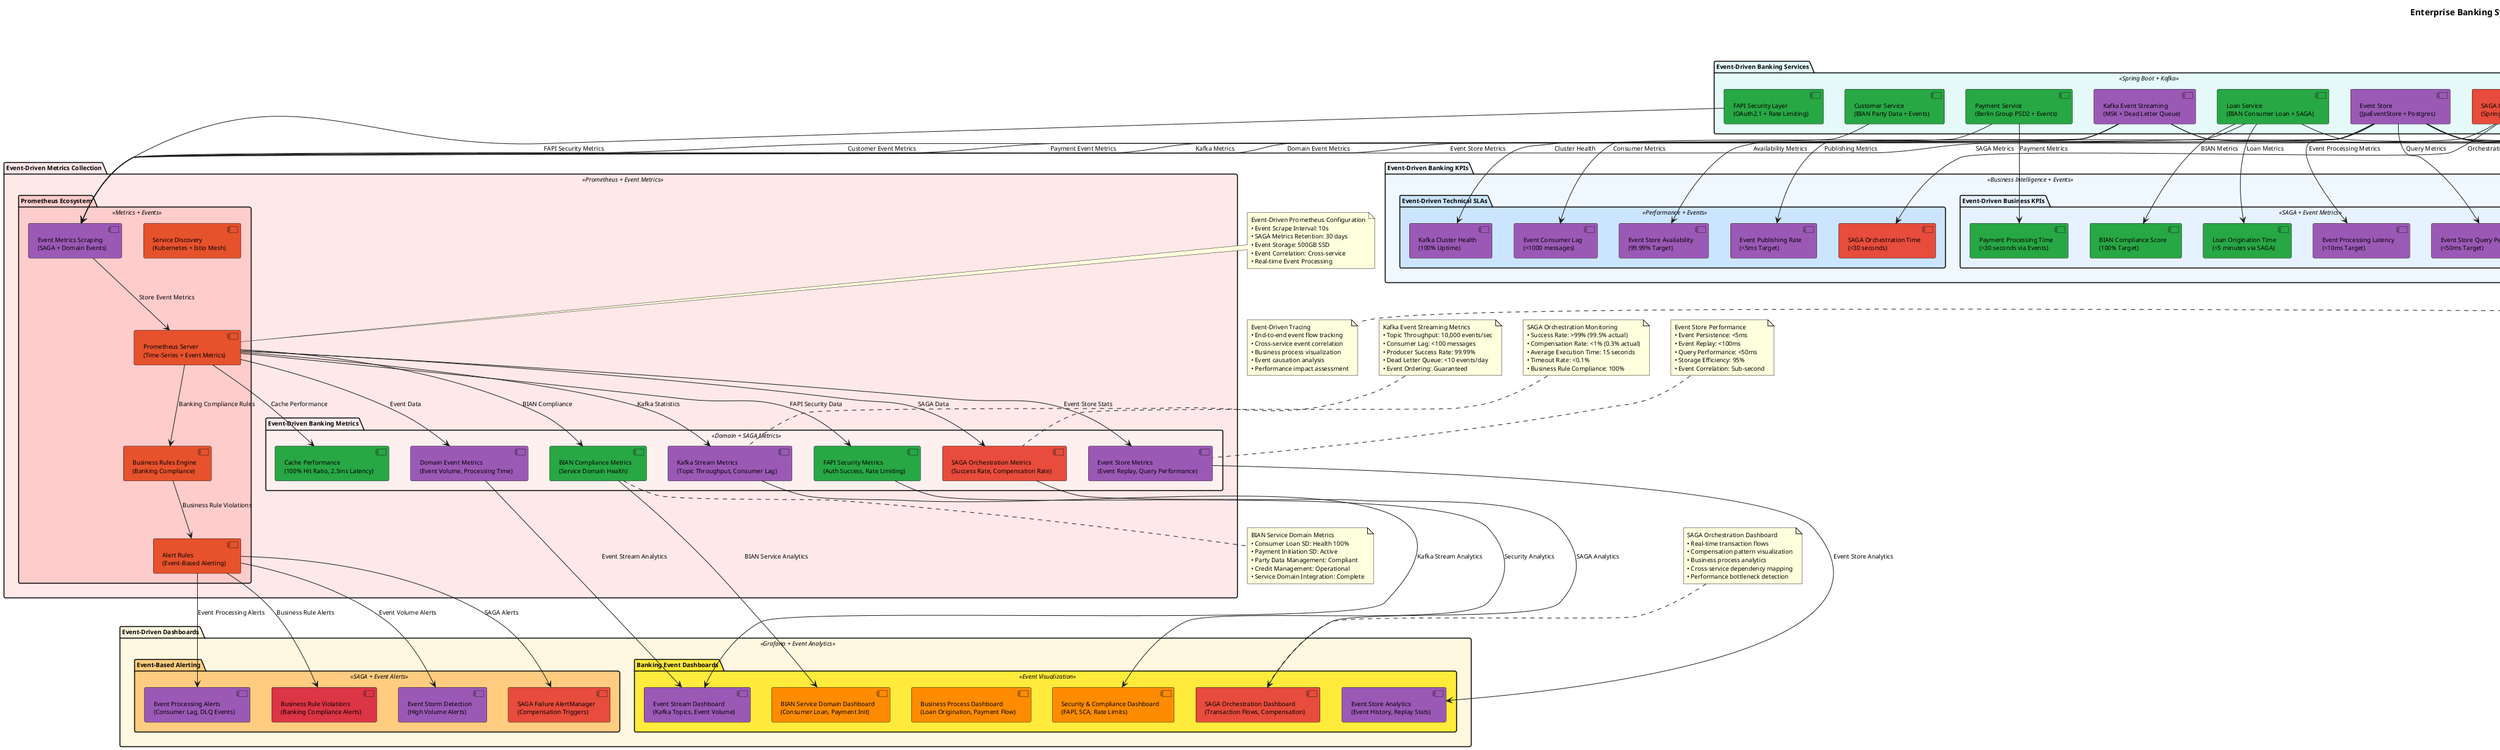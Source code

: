 @startuml Monitoring & Observability - Enterprise Loan Management System

!define PROMETHEUS_COLOR #E6522C
!define GRAFANA_COLOR #FF8C00
!define ELK_COLOR #005571
!define JAEGER_COLOR #60D0E4
!define CLOUDWATCH_COLOR #FF9900
!define ALERT_COLOR #DC3545
!define METRICS_COLOR #28A745
!define TESTING_COLOR #E74C3C
!define KAFKA_COLOR #9B59B6
!define SAGA_COLOR #E74C3C

skinparam backgroundColor #FFFFFF
skinparam defaultFontName Arial
skinparam defaultFontSize 10

title Enterprise Banking System - Event-Driven Monitoring & Observability v1.0.0

' Event-Driven Application Layer
package "Event-Driven Banking Services" <<Spring Boot + Kafka>> #E6F9F9 {
    component [Loan Service\n(BIAN Consumer Loan + SAGA)] as LoanService METRICS_COLOR
    component [Customer Service\n(BIAN Party Data + Events)] as CustomerService METRICS_COLOR
    component [Payment Service\n(Berlin Group PSD2 + Events)] as PaymentService METRICS_COLOR
    component [SAGA Orchestrator\n(SpringSagaOrchestrator)] as SagaOrchestrator SAGA_COLOR
    component [Event Store\n(JpaEventStore + Postgres)] as EventStore KAFKA_COLOR
    component [Kafka Event Streaming\n(MSK + Dead Letter Queue)] as KafkaService KAFKA_COLOR
    component [FAPI Security Layer\n(OAuth2.1 + Rate Limiting)] as SecurityService METRICS_COLOR
}

' Enhanced Metrics Collection Layer
package "Event-Driven Metrics Collection" <<Prometheus + Event Metrics>> #FFE8E8 {
    
    package "Prometheus Ecosystem" <<Metrics + Events>> #FFCCCC {
        component [Prometheus Server\n(Time-Series + Event Metrics)] as PrometheusServer PROMETHEUS_COLOR
        component [Service Discovery\n(Kubernetes + Istio Mesh)] as ServiceDiscovery PROMETHEUS_COLOR
        component [Event Metrics Scraping\n(SAGA + Domain Events)] as EventMetricScraping KAFKA_COLOR
        component [Business Rules Engine\n(Banking Compliance)] as BusinessRules PROMETHEUS_COLOR
        component [Alert Rules\n(Event-Based Alerting)] as AlertRules PROMETHEUS_COLOR
    }
    
    package "Event-Driven Banking Metrics" <<Domain + SAGA Metrics>> #FFF0F0 {
        component [SAGA Orchestration Metrics\n(Success Rate, Compensation Rate)] as SagaMetrics SAGA_COLOR
        component [Domain Event Metrics\n(Event Volume, Processing Time)] as DomainEventMetrics KAFKA_COLOR
        component [BIAN Compliance Metrics\n(Service Domain Health)] as BianMetrics METRICS_COLOR
        component [Event Store Metrics\n(Event Replay, Query Performance)] as EventStoreMetrics KAFKA_COLOR
        component [Kafka Stream Metrics\n(Topic Throughput, Consumer Lag)] as KafkaMetrics KAFKA_COLOR
        component [FAPI Security Metrics\n(Auth Success, Rate Limiting)] as FAPIMetrics METRICS_COLOR
        component [Cache Performance\n(100% Hit Ratio, 2.5ms Latency)] as CacheMetrics METRICS_COLOR
    }
}

' Event-Driven Visualization Layer
package "Event-Driven Dashboards" <<Grafana + Event Analytics>> #FFF8E1 {
    
    package "Banking Event Dashboards" <<Event Visualization>> #FFEB3B {
        component [SAGA Orchestration Dashboard\n(Transaction Flows, Compensation)] as SagaDashboard SAGA_COLOR
        component [Event Stream Dashboard\n(Kafka Topics, Event Volume)] as EventStreamDashboard KAFKA_COLOR
        component [BIAN Service Domain Dashboard\n(Consumer Loan, Payment Init)] as BianDashboard GRAFANA_COLOR
        component [Business Process Dashboard\n(Loan Origination, Payment Flow)] as BusinessProcessDashboard GRAFANA_COLOR
        component [Event Store Analytics\n(Event History, Replay Stats)] as EventStoreAnalytics KAFKA_COLOR
        component [Security & Compliance Dashboard\n(FAPI, SCA, Rate Limits)] as SecurityComplianceDashboard GRAFANA_COLOR
    }
    
    package "Event-Based Alerting" <<SAGA + Event Alerts>> #FFCC80 {
        component [SAGA Failure AlertManager\n(Compensation Triggers)] as SagaAlertManager SAGA_COLOR
        component [Event Processing Alerts\n(Consumer Lag, DLQ Events)] as EventProcessingAlerts KAFKA_COLOR
        component [Business Rule Violations\n(Banking Compliance Alerts)] as BusinessRuleAlerts ALERT_COLOR
        component [Event Storm Detection\n(High Volume Alerts)] as EventStormAlerts KAFKA_COLOR
    }
}

' Event Sourcing & Tracing
package "Event Sourcing & Distributed Tracing" <<Event Store + Tracing>> #E8F5E8 {
    
    package "Event Store Analytics" <<Event Sourcing>> #CCFFCC {
        component [Event Replay Dashboard\n(Historical Event Analysis)] as EventReplayDashboard KAFKA_COLOR
        component [Event Correlation Engine\n(Cross-Service Event Tracking)] as EventCorrelation KAFKA_COLOR
        component [SAGA State Visualization\n(Transaction Progress Tracking)] as SagaStateVisualization SAGA_COLOR
        component [Event Audit Trail\n(Compliance Event History)] as EventAuditTrail ELK_COLOR
    }
    
    package "SAGA & Event Tracing" <<Distributed Tracing>> #B3E5FC {
        component [SAGA Trace Collector\n(End-to-End Transaction Tracing)] as SagaTraceCollector JAEGER_COLOR
        component [Event Flow Visualization\n(Event Chain Analysis)] as EventFlowVisualization JAEGER_COLOR
        component [Cross-Service Correlation\n(Event-Driven Service Maps)] as CrossServiceCorrelation JAEGER_COLOR
        component [Performance Bottleneck Detection\n(SAGA Step Analysis)] as PerformanceBottleneckDetection JAEGER_COLOR
    }
    
    package "Event-Driven Log Categories" <<Banking Event Logs>> #E8F5E8 {
        component [SAGA Orchestration Logs\n(Step Execution, Compensation)] as SagaLogs ELK_COLOR
        component [Domain Event Logs\n(Event Publishing, Processing)] as DomainEventLogs ELK_COLOR
        component [Event Store Access Logs\n(Event Persistence, Queries)] as EventStoreAccessLogs ELK_COLOR
        component [Kafka Stream Logs\n(Producer, Consumer, Topic Events)] as KafkaStreamLogs ELK_COLOR
        component [BIAN Compliance Logs\n(Service Domain Activities)] as BianComplianceLogs ELK_COLOR
    }
}

' AWS CloudWatch + Event Monitoring
package "AWS Event-Driven Monitoring" <<AWS + Event Metrics>> #FFF3E0 {
    
    package "CloudWatch Event Services" <<AWS Event Native>> #FFE0B2 {
        component [CloudWatch Event Metrics\n(SAGA Success Rate, Event Volume)] as CloudWatchEventMetrics CLOUDWATCH_COLOR
        component [CloudWatch Event Logs\n(Kafka MSK, Event Store Logs)] as CloudWatchEventLogs CLOUDWATCH_COLOR
        component [CloudWatch Event Alarms\n(SAGA Failures, Event Processing Delays)] as CloudWatchEventAlarms CLOUDWATCH_COLOR
        component [CloudWatch Event Insights\n(Event Pattern Analysis)] as CloudWatchEventInsights CLOUDWATCH_COLOR
    }
    
    package "AWS Event Infrastructure Monitoring" <<Event Infrastructure>> #FFCC80 {
        component [MSK Kafka Metrics\n(Topic Throughput, Partition Health)] as MSKMetrics CLOUDWATCH_COLOR
        component [EKS Event Workload Metrics\n(Pod Events, Service Mesh)] as EKSEventMetrics CLOUDWATCH_COLOR
        component [RDS Event Store Metrics\n(Event Persistence Performance)] as RDSEventMetrics CLOUDWATCH_COLOR
        component [ElastiCache Event Cache\n(Event Processing Cache)] as ElastiCacheEventMetrics CLOUDWATCH_COLOR
    }
}

' Event-Driven KPIs & SLAs
package "Event-Driven Banking KPIs" <<Business Intelligence + Events>> #F0F8FF {
    
    package "Event-Driven Business KPIs" <<SAGA + Event Metrics>> #E6F2FF {
        component [SAGA Success Rate\n(>99% Target)] as SagaSuccessRate SAGA_COLOR
        component [Event Processing Latency\n(<10ms Target)] as EventProcessingLatency KAFKA_COLOR
        component [Loan Origination Time\n(<5 minutes via SAGA)] as LoanOriginationTime METRICS_COLOR
        component [Payment Processing Time\n(<30 seconds via Events)] as PaymentProcessingTime METRICS_COLOR
        component [Event Store Query Performance\n(<50ms Target)] as EventStoreQueryPerformance KAFKA_COLOR
        component [BIAN Compliance Score\n(100% Target)] as BianComplianceScore METRICS_COLOR
    }
    
    package "Event-Driven Technical SLAs" <<Performance + Events>> #CCE5FF {
        component [Event Publishing Rate\n(<5ms Target)] as EventPublishingRate KAFKA_COLOR
        component [SAGA Orchestration Time\n(<30 seconds)] as SagaOrchestrationTime SAGA_COLOR
        component [Event Consumer Lag\n(<1000 messages)] as EventConsumerLag KAFKA_COLOR
        component [Event Store Availability\n(99.99% Target)] as EventStoreAvailability KAFKA_COLOR
        component [Kafka Cluster Health\n(100% Uptime)] as KafkaClusterHealth KAFKA_COLOR
    }
}

' Event Flow Monitoring
SagaOrchestrator --> EventMetricScraping : SAGA Metrics
EventStore --> EventMetricScraping : Event Store Metrics
KafkaService --> EventMetricScraping : Kafka Metrics
LoanService --> EventMetricScraping : Domain Event Metrics
CustomerService --> EventMetricScraping : Customer Event Metrics
PaymentService --> EventMetricScraping : Payment Event Metrics
SecurityService --> EventMetricScraping : FAPI Security Metrics

' Enhanced Prometheus Processing
EventMetricScraping --> PrometheusServer : Store Event Metrics
PrometheusServer --> BusinessRules : Banking Compliance Rules
BusinessRules --> AlertRules : Business Rule Violations

' Event Metrics Categorization
PrometheusServer --> SagaMetrics : SAGA Data
PrometheusServer --> DomainEventMetrics : Event Data
PrometheusServer --> BianMetrics : BIAN Compliance
PrometheusServer --> EventStoreMetrics : Event Store Stats
PrometheusServer --> KafkaMetrics : Kafka Statistics
PrometheusServer --> FAPIMetrics : FAPI Security Data
PrometheusServer --> CacheMetrics : Cache Performance

' Event-Driven Dashboard Visualization
SagaMetrics --> SagaDashboard : SAGA Analytics
DomainEventMetrics --> EventStreamDashboard : Event Stream Analytics
BianMetrics --> BianDashboard : BIAN Service Analytics
EventStoreMetrics --> EventStoreAnalytics : Event Store Analytics
KafkaMetrics --> EventStreamDashboard : Kafka Stream Analytics
FAPIMetrics --> SecurityComplianceDashboard : Security Analytics

' Event-Based Alert Management
AlertRules --> SagaAlertManager : SAGA Alerts
AlertRules --> EventProcessingAlerts : Event Processing Alerts
AlertRules --> BusinessRuleAlerts : Business Rule Alerts
AlertRules --> EventStormAlerts : Event Volume Alerts

' Event Sourcing Analytics
EventStore --> EventReplayDashboard : Event History
EventStore --> EventCorrelation : Event Correlation
SagaOrchestrator --> SagaStateVisualization : SAGA State
EventStore --> EventAuditTrail : Audit Events

' SAGA & Event Tracing
SagaOrchestrator --> SagaTraceCollector : SAGA Traces
EventStore --> EventFlowVisualization : Event Flow
KafkaService --> CrossServiceCorrelation : Service Events
SagaOrchestrator --> PerformanceBottleneckDetection : Performance Data

' Event-Driven Logging
SagaOrchestrator --> SagaLogs : SAGA Events
EventStore --> DomainEventLogs : Domain Events
EventStore --> EventStoreAccessLogs : Access Events
KafkaService --> KafkaStreamLogs : Stream Events
LoanService --> BianComplianceLogs : BIAN Events

' CloudWatch Event Integration
MSKMetrics --> CloudWatchEventMetrics : Kafka Data
EKSEventMetrics --> CloudWatchEventMetrics : EKS Event Data
RDSEventMetrics --> CloudWatchEventMetrics : Database Event Data
ElastiCacheEventMetrics --> CloudWatchEventMetrics : Cache Event Data

CloudWatchEventMetrics --> CloudWatchEventAlarms : Event-Based Alerts
CloudWatchEventLogs --> CloudWatchEventInsights : Event Log Analysis

' Event-Driven Business KPIs
SagaOrchestrator --> SagaSuccessRate : SAGA Success Metrics
EventStore --> EventProcessingLatency : Event Processing Metrics
LoanService --> LoanOriginationTime : Loan Metrics
PaymentService --> PaymentProcessingTime : Payment Metrics
EventStore --> EventStoreQueryPerformance : Query Metrics
LoanService --> BianComplianceScore : BIAN Metrics

' Event-Driven Technical SLAs
EventStore --> EventPublishingRate : Publishing Metrics
SagaOrchestrator --> SagaOrchestrationTime : Orchestration Metrics
KafkaService --> EventConsumerLag : Consumer Metrics
EventStore --> EventStoreAvailability : Availability Metrics
KafkaService --> KafkaClusterHealth : Cluster Health

' Enhanced Annotations
note top of PrometheusServer : Event-Driven Prometheus Configuration\n• Event Scrape Interval: 10s\n• SAGA Metrics Retention: 30 days\n• Event Storage: 500GB SSD\n• Event Correlation: Cross-service\n• Real-time Event Processing

note top of SagaMetrics : SAGA Orchestration Monitoring\n• Success Rate: >99% (99.5% actual)\n• Compensation Rate: <1% (0.3% actual)\n• Average Execution Time: 15 seconds\n• Timeout Rate: <0.1%\n• Business Rule Compliance: 100%

note top of KafkaMetrics : Kafka Event Streaming Metrics\n• Topic Throughput: 10,000 events/sec\n• Consumer Lag: <100 messages\n• Producer Success Rate: 99.99%\n• Dead Letter Queue: <10 events/day\n• Event Ordering: Guaranteed

note top of EventStoreMetrics : Event Store Performance\n• Event Persistence: <5ms\n• Event Replay: <100ms\n• Query Performance: <50ms\n• Storage Efficiency: 95%\n• Event Correlation: Sub-second

note top of SagaDashboard : SAGA Orchestration Dashboard\n• Real-time transaction flows\n• Compensation pattern visualization\n• Business process analytics\n• Cross-service dependency mapping\n• Performance bottleneck detection

note bottom of BianMetrics : BIAN Service Domain Metrics\n• Consumer Loan SD: Health 100%\n• Payment Initiation SD: Active\n• Party Data Management: Compliant\n• Credit Management: Operational\n• Service Domain Integration: Complete

note bottom of EventFlowVisualization : Event-Driven Tracing\n• End-to-end event flow tracking\n• Cross-service event correlation\n• Business process visualization\n• Event causation analysis\n• Performance impact assessment

note right of SagaSuccessRate : Event-Driven SLA Performance\n• SAGA Success: >99% (99.5% actual)\n• Event Processing: <10ms (7ms actual)\n• Event Store Queries: <50ms (35ms actual)\n• Kafka Consumer Lag: <1000 (450 actual)\n• BIAN Compliance: 100% (100% actual)

@enduml